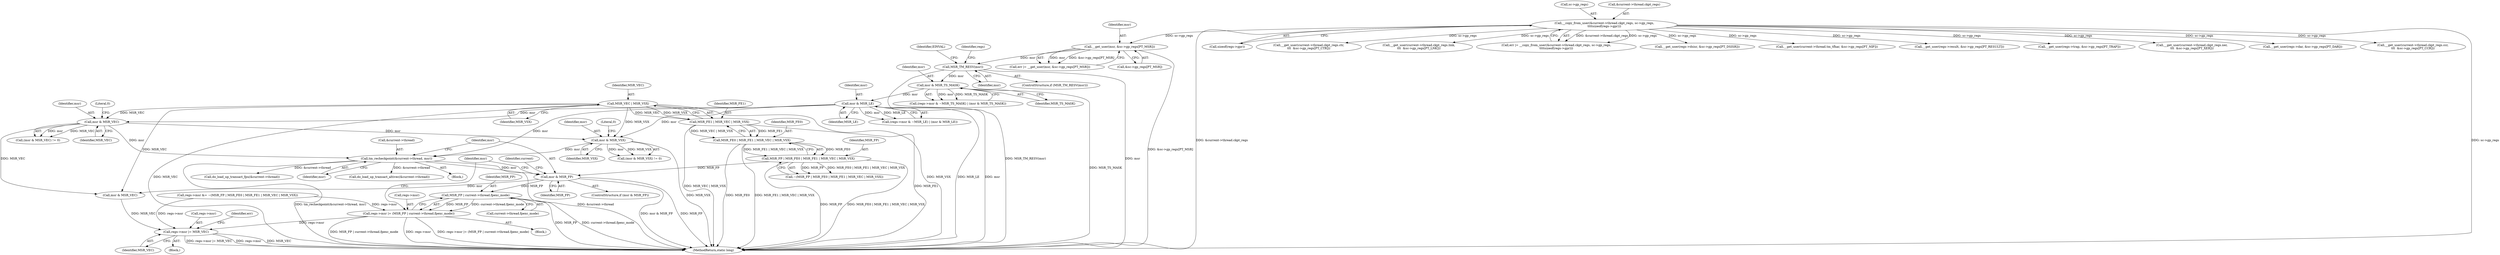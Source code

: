 digraph "0_linux_d2b9d2a5ad5ef04ff978c9923d19730cb05efd55_0@API" {
"1000695" [label="(Call,MSR_FP | current->thread.fpexc_mode)"];
"1000682" [label="(Call,msr & MSR_FP)"];
"1000675" [label="(Call,tm_recheckpoint(&current->thread, msr))"];
"1000608" [label="(Call,msr & MSR_VSX)"];
"1000460" [label="(Call,msr & MSR_VEC)"];
"1000224" [label="(Call,msr & MSR_LE)"];
"1000211" [label="(Call,msr & MSR_TS_MASK)"];
"1000196" [label="(Call,MSR_TM_RESV(msr))"];
"1000187" [label="(Call,__get_user(msr, &sc->gp_regs[PT_MSR]))"];
"1000145" [label="(Call,__copy_from_user(&current->thread.ckpt_regs, sc->gp_regs,\n\t\t\t\tsizeof(regs->gpr)))"];
"1000399" [label="(Call,MSR_VEC | MSR_VSX)"];
"1000393" [label="(Call,MSR_FP | MSR_FE0 | MSR_FE1 | MSR_VEC | MSR_VSX)"];
"1000395" [label="(Call,MSR_FE0 | MSR_FE1 | MSR_VEC | MSR_VSX)"];
"1000397" [label="(Call,MSR_FE1 | MSR_VEC | MSR_VSX)"];
"1000691" [label="(Call,regs->msr |= (MSR_FP | current->thread.fpexc_mode))"];
"1000712" [label="(Call,regs->msr |= MSR_VEC)"];
"1000226" [label="(Identifier,MSR_LE)"];
"1000145" [label="(Call,__copy_from_user(&current->thread.ckpt_regs, sc->gp_regs,\n\t\t\t\tsizeof(regs->gpr)))"];
"1000697" [label="(Call,current->thread.fpexc_mode)"];
"1000392" [label="(Call,~(MSR_FP | MSR_FE0 | MSR_FE1 | MSR_VEC | MSR_VSX))"];
"1000394" [label="(Identifier,MSR_FP)"];
"1000155" [label="(Call,sizeof(regs->gpr))"];
"1000277" [label="(Call,__get_user(current->thread.ckpt_regs.ctr,\n\t\t\t  &sc->gp_regs[PT_CTR]))"];
"1000293" [label="(Call,__get_user(current->thread.ckpt_regs.link,\n\t\t\t  &sc->gp_regs[PT_LNK]))"];
"1000185" [label="(Call,err |= __get_user(msr, &sc->gp_regs[PT_MSR]))"];
"1000461" [label="(Identifier,msr)"];
"1000187" [label="(Call,__get_user(msr, &sc->gp_regs[PT_MSR]))"];
"1000393" [label="(Call,MSR_FP | MSR_FE0 | MSR_FE1 | MSR_VEC | MSR_VSX)"];
"1000706" [label="(Block,)"];
"1000143" [label="(Call,err |= __copy_from_user(&current->thread.ckpt_regs, sc->gp_regs,\n\t\t\t\tsizeof(regs->gpr)))"];
"1000401" [label="(Identifier,MSR_VSX)"];
"1000398" [label="(Identifier,MSR_FE1)"];
"1000713" [label="(Call,regs->msr)"];
"1000691" [label="(Call,regs->msr |= (MSR_FP | current->thread.fpexc_mode))"];
"1000703" [label="(Call,msr & MSR_VEC)"];
"1000224" [label="(Call,msr & MSR_LE)"];
"1000716" [label="(Identifier,MSR_VEC)"];
"1000675" [label="(Call,tm_recheckpoint(&current->thread, msr))"];
"1000197" [label="(Identifier,msr)"];
"1000463" [label="(Literal,0)"];
"1000395" [label="(Call,MSR_FE0 | MSR_FE1 | MSR_VEC | MSR_VSX)"];
"1000195" [label="(ControlStructure,if (MSR_TM_RESV(msr)))"];
"1000152" [label="(Call,sc->gp_regs)"];
"1000692" [label="(Call,regs->msr)"];
"1000188" [label="(Identifier,msr)"];
"1000365" [label="(Call,__get_user(regs->dsisr, &sc->gp_regs[PT_DSISR]))"];
"1000707" [label="(Call,do_load_up_transact_altivec(&current->thread))"];
"1000397" [label="(Call,MSR_FE1 | MSR_VEC | MSR_VSX)"];
"1000695" [label="(Call,MSR_FP | current->thread.fpexc_mode)"];
"1000200" [label="(Identifier,EINVAL)"];
"1000684" [label="(Identifier,MSR_FP)"];
"1000173" [label="(Call,__get_user(current->thread.tm_tfhar, &sc->gp_regs[PT_NIP]))"];
"1000689" [label="(Identifier,current)"];
"1000685" [label="(Block,)"];
"1000121" [label="(Block,)"];
"1000203" [label="(Identifier,regs)"];
"1000205" [label="(Call,(regs->msr & ~MSR_TS_MASK) | (msr & MSR_TS_MASK))"];
"1000377" [label="(Call,__get_user(regs->result, &sc->gp_regs[PT_RESULT]))"];
"1000189" [label="(Call,&sc->gp_regs[PT_MSR])"];
"1000680" [label="(Identifier,msr)"];
"1000676" [label="(Call,&current->thread)"];
"1000341" [label="(Call,__get_user(regs->trap, &sc->gp_regs[PT_TRAP]))"];
"1000696" [label="(Identifier,MSR_FP)"];
"1000686" [label="(Call,do_load_up_transact_fpu(&current->thread))"];
"1000459" [label="(Call,(msr & MSR_VEC) != 0)"];
"1000462" [label="(Identifier,MSR_VEC)"];
"1000196" [label="(Call,MSR_TM_RESV(msr))"];
"1000212" [label="(Identifier,msr)"];
"1000609" [label="(Identifier,msr)"];
"1000211" [label="(Call,msr & MSR_TS_MASK)"];
"1000396" [label="(Identifier,MSR_FE0)"];
"1000681" [label="(ControlStructure,if (msr & MSR_FP))"];
"1000213" [label="(Identifier,MSR_TS_MASK)"];
"1000225" [label="(Identifier,msr)"];
"1000309" [label="(Call,__get_user(current->thread.ckpt_regs.xer,\n\t\t\t  &sc->gp_regs[PT_XER]))"];
"1000683" [label="(Identifier,msr)"];
"1000719" [label="(MethodReturn,static long)"];
"1000460" [label="(Call,msr & MSR_VEC)"];
"1000218" [label="(Call,(regs->msr & ~MSR_LE) | (msr & MSR_LE))"];
"1000704" [label="(Identifier,msr)"];
"1000712" [label="(Call,regs->msr |= MSR_VEC)"];
"1000718" [label="(Identifier,err)"];
"1000353" [label="(Call,__get_user(regs->dar, &sc->gp_regs[PT_DAR]))"];
"1000682" [label="(Call,msr & MSR_FP)"];
"1000610" [label="(Identifier,MSR_VSX)"];
"1000388" [label="(Call,regs->msr &= ~(MSR_FP | MSR_FE0 | MSR_FE1 | MSR_VEC | MSR_VSX))"];
"1000608" [label="(Call,msr & MSR_VSX)"];
"1000146" [label="(Call,&current->thread.ckpt_regs)"];
"1000325" [label="(Call,__get_user(current->thread.ckpt_regs.ccr,\n\t\t\t  &sc->gp_regs[PT_CCR]))"];
"1000399" [label="(Call,MSR_VEC | MSR_VSX)"];
"1000611" [label="(Literal,0)"];
"1000607" [label="(Call,(msr & MSR_VSX) != 0)"];
"1000400" [label="(Identifier,MSR_VEC)"];
"1000695" -> "1000691"  [label="AST: "];
"1000695" -> "1000697"  [label="CFG: "];
"1000696" -> "1000695"  [label="AST: "];
"1000697" -> "1000695"  [label="AST: "];
"1000691" -> "1000695"  [label="CFG: "];
"1000695" -> "1000719"  [label="DDG: MSR_FP"];
"1000695" -> "1000719"  [label="DDG: current->thread.fpexc_mode"];
"1000695" -> "1000691"  [label="DDG: MSR_FP"];
"1000695" -> "1000691"  [label="DDG: current->thread.fpexc_mode"];
"1000682" -> "1000695"  [label="DDG: MSR_FP"];
"1000682" -> "1000681"  [label="AST: "];
"1000682" -> "1000684"  [label="CFG: "];
"1000683" -> "1000682"  [label="AST: "];
"1000684" -> "1000682"  [label="AST: "];
"1000689" -> "1000682"  [label="CFG: "];
"1000704" -> "1000682"  [label="CFG: "];
"1000682" -> "1000719"  [label="DDG: msr & MSR_FP"];
"1000682" -> "1000719"  [label="DDG: MSR_FP"];
"1000675" -> "1000682"  [label="DDG: msr"];
"1000393" -> "1000682"  [label="DDG: MSR_FP"];
"1000682" -> "1000703"  [label="DDG: msr"];
"1000675" -> "1000121"  [label="AST: "];
"1000675" -> "1000680"  [label="CFG: "];
"1000676" -> "1000675"  [label="AST: "];
"1000680" -> "1000675"  [label="AST: "];
"1000683" -> "1000675"  [label="CFG: "];
"1000675" -> "1000719"  [label="DDG: &current->thread"];
"1000675" -> "1000719"  [label="DDG: tm_recheckpoint(&current->thread, msr)"];
"1000608" -> "1000675"  [label="DDG: msr"];
"1000460" -> "1000675"  [label="DDG: msr"];
"1000224" -> "1000675"  [label="DDG: msr"];
"1000675" -> "1000686"  [label="DDG: &current->thread"];
"1000675" -> "1000707"  [label="DDG: &current->thread"];
"1000608" -> "1000607"  [label="AST: "];
"1000608" -> "1000610"  [label="CFG: "];
"1000609" -> "1000608"  [label="AST: "];
"1000610" -> "1000608"  [label="AST: "];
"1000611" -> "1000608"  [label="CFG: "];
"1000608" -> "1000719"  [label="DDG: MSR_VSX"];
"1000608" -> "1000607"  [label="DDG: msr"];
"1000608" -> "1000607"  [label="DDG: MSR_VSX"];
"1000460" -> "1000608"  [label="DDG: msr"];
"1000224" -> "1000608"  [label="DDG: msr"];
"1000399" -> "1000608"  [label="DDG: MSR_VSX"];
"1000460" -> "1000459"  [label="AST: "];
"1000460" -> "1000462"  [label="CFG: "];
"1000461" -> "1000460"  [label="AST: "];
"1000462" -> "1000460"  [label="AST: "];
"1000463" -> "1000460"  [label="CFG: "];
"1000460" -> "1000459"  [label="DDG: msr"];
"1000460" -> "1000459"  [label="DDG: MSR_VEC"];
"1000224" -> "1000460"  [label="DDG: msr"];
"1000399" -> "1000460"  [label="DDG: MSR_VEC"];
"1000460" -> "1000703"  [label="DDG: MSR_VEC"];
"1000224" -> "1000218"  [label="AST: "];
"1000224" -> "1000226"  [label="CFG: "];
"1000225" -> "1000224"  [label="AST: "];
"1000226" -> "1000224"  [label="AST: "];
"1000218" -> "1000224"  [label="CFG: "];
"1000224" -> "1000719"  [label="DDG: msr"];
"1000224" -> "1000719"  [label="DDG: MSR_LE"];
"1000224" -> "1000218"  [label="DDG: msr"];
"1000224" -> "1000218"  [label="DDG: MSR_LE"];
"1000211" -> "1000224"  [label="DDG: msr"];
"1000211" -> "1000205"  [label="AST: "];
"1000211" -> "1000213"  [label="CFG: "];
"1000212" -> "1000211"  [label="AST: "];
"1000213" -> "1000211"  [label="AST: "];
"1000205" -> "1000211"  [label="CFG: "];
"1000211" -> "1000719"  [label="DDG: MSR_TS_MASK"];
"1000211" -> "1000205"  [label="DDG: msr"];
"1000211" -> "1000205"  [label="DDG: MSR_TS_MASK"];
"1000196" -> "1000211"  [label="DDG: msr"];
"1000196" -> "1000195"  [label="AST: "];
"1000196" -> "1000197"  [label="CFG: "];
"1000197" -> "1000196"  [label="AST: "];
"1000200" -> "1000196"  [label="CFG: "];
"1000203" -> "1000196"  [label="CFG: "];
"1000196" -> "1000719"  [label="DDG: msr"];
"1000196" -> "1000719"  [label="DDG: MSR_TM_RESV(msr)"];
"1000187" -> "1000196"  [label="DDG: msr"];
"1000187" -> "1000185"  [label="AST: "];
"1000187" -> "1000189"  [label="CFG: "];
"1000188" -> "1000187"  [label="AST: "];
"1000189" -> "1000187"  [label="AST: "];
"1000185" -> "1000187"  [label="CFG: "];
"1000187" -> "1000719"  [label="DDG: &sc->gp_regs[PT_MSR]"];
"1000187" -> "1000185"  [label="DDG: msr"];
"1000187" -> "1000185"  [label="DDG: &sc->gp_regs[PT_MSR]"];
"1000145" -> "1000187"  [label="DDG: sc->gp_regs"];
"1000145" -> "1000143"  [label="AST: "];
"1000145" -> "1000155"  [label="CFG: "];
"1000146" -> "1000145"  [label="AST: "];
"1000152" -> "1000145"  [label="AST: "];
"1000155" -> "1000145"  [label="AST: "];
"1000143" -> "1000145"  [label="CFG: "];
"1000145" -> "1000719"  [label="DDG: sc->gp_regs"];
"1000145" -> "1000719"  [label="DDG: &current->thread.ckpt_regs"];
"1000145" -> "1000143"  [label="DDG: &current->thread.ckpt_regs"];
"1000145" -> "1000143"  [label="DDG: sc->gp_regs"];
"1000145" -> "1000173"  [label="DDG: sc->gp_regs"];
"1000145" -> "1000277"  [label="DDG: sc->gp_regs"];
"1000145" -> "1000293"  [label="DDG: sc->gp_regs"];
"1000145" -> "1000309"  [label="DDG: sc->gp_regs"];
"1000145" -> "1000325"  [label="DDG: sc->gp_regs"];
"1000145" -> "1000341"  [label="DDG: sc->gp_regs"];
"1000145" -> "1000353"  [label="DDG: sc->gp_regs"];
"1000145" -> "1000365"  [label="DDG: sc->gp_regs"];
"1000145" -> "1000377"  [label="DDG: sc->gp_regs"];
"1000399" -> "1000397"  [label="AST: "];
"1000399" -> "1000401"  [label="CFG: "];
"1000400" -> "1000399"  [label="AST: "];
"1000401" -> "1000399"  [label="AST: "];
"1000397" -> "1000399"  [label="CFG: "];
"1000399" -> "1000719"  [label="DDG: MSR_VSX"];
"1000399" -> "1000719"  [label="DDG: MSR_VEC"];
"1000399" -> "1000397"  [label="DDG: MSR_VEC"];
"1000399" -> "1000397"  [label="DDG: MSR_VSX"];
"1000399" -> "1000703"  [label="DDG: MSR_VEC"];
"1000393" -> "1000392"  [label="AST: "];
"1000393" -> "1000395"  [label="CFG: "];
"1000394" -> "1000393"  [label="AST: "];
"1000395" -> "1000393"  [label="AST: "];
"1000392" -> "1000393"  [label="CFG: "];
"1000393" -> "1000719"  [label="DDG: MSR_FP"];
"1000393" -> "1000719"  [label="DDG: MSR_FE0 | MSR_FE1 | MSR_VEC | MSR_VSX"];
"1000393" -> "1000392"  [label="DDG: MSR_FP"];
"1000393" -> "1000392"  [label="DDG: MSR_FE0 | MSR_FE1 | MSR_VEC | MSR_VSX"];
"1000395" -> "1000393"  [label="DDG: MSR_FE0"];
"1000395" -> "1000393"  [label="DDG: MSR_FE1 | MSR_VEC | MSR_VSX"];
"1000395" -> "1000397"  [label="CFG: "];
"1000396" -> "1000395"  [label="AST: "];
"1000397" -> "1000395"  [label="AST: "];
"1000395" -> "1000719"  [label="DDG: MSR_FE0"];
"1000395" -> "1000719"  [label="DDG: MSR_FE1 | MSR_VEC | MSR_VSX"];
"1000397" -> "1000395"  [label="DDG: MSR_FE1"];
"1000397" -> "1000395"  [label="DDG: MSR_VEC | MSR_VSX"];
"1000398" -> "1000397"  [label="AST: "];
"1000397" -> "1000719"  [label="DDG: MSR_FE1"];
"1000397" -> "1000719"  [label="DDG: MSR_VEC | MSR_VSX"];
"1000691" -> "1000685"  [label="AST: "];
"1000692" -> "1000691"  [label="AST: "];
"1000704" -> "1000691"  [label="CFG: "];
"1000691" -> "1000719"  [label="DDG: MSR_FP | current->thread.fpexc_mode"];
"1000691" -> "1000719"  [label="DDG: regs->msr"];
"1000691" -> "1000719"  [label="DDG: regs->msr |= (MSR_FP | current->thread.fpexc_mode)"];
"1000388" -> "1000691"  [label="DDG: regs->msr"];
"1000691" -> "1000712"  [label="DDG: regs->msr"];
"1000712" -> "1000706"  [label="AST: "];
"1000712" -> "1000716"  [label="CFG: "];
"1000713" -> "1000712"  [label="AST: "];
"1000716" -> "1000712"  [label="AST: "];
"1000718" -> "1000712"  [label="CFG: "];
"1000712" -> "1000719"  [label="DDG: MSR_VEC"];
"1000712" -> "1000719"  [label="DDG: regs->msr |= MSR_VEC"];
"1000712" -> "1000719"  [label="DDG: regs->msr"];
"1000388" -> "1000712"  [label="DDG: regs->msr"];
"1000703" -> "1000712"  [label="DDG: MSR_VEC"];
}
